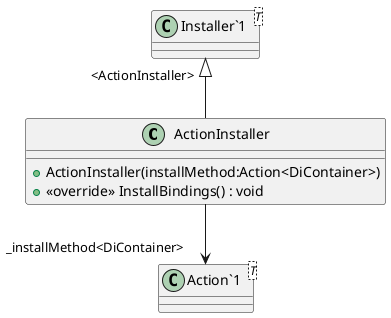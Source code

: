 @startuml
class ActionInstaller {
    + ActionInstaller(installMethod:Action<DiContainer>)
    + <<override>> InstallBindings() : void
}
class "Installer`1"<T> {
}
class "Action`1"<T> {
}
"Installer`1" "<ActionInstaller>" <|-- ActionInstaller
ActionInstaller --> "_installMethod<DiContainer>" "Action`1"
@enduml
